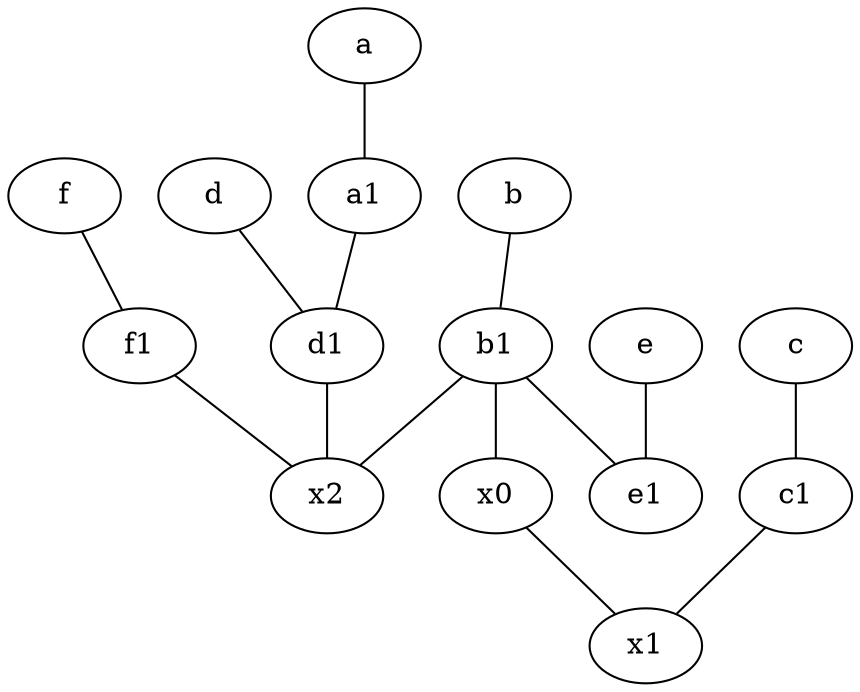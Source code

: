 graph {
	node [labelfontsize=50]
	a1 [labelfontsize=50 pos="8,3!"]
	f1 [labelfontsize=50 pos="3,8!"]
	e1 [labelfontsize=50 pos="7,7!"]
	b1 [labelfontsize=50 pos="9,4!"]
	d1 [labelfontsize=50 pos="3,5!"]
	f [labelfontsize=50 pos="3,9!"]
	x2 [labelfontsize=50]
	c1 [labelfontsize=50 pos="4.5,3!"]
	x0 [labelfontsize=50]
	x1 [labelfontsize=50]
	c -- c1
	a1 -- d1
	x0 -- x1
	d -- d1
	e -- e1
	b -- b1
	c1 -- x1
	d1 -- x2
	b1 -- x2
	b1 -- e1
	b1 -- x0
	f1 -- x2
	f -- f1
	a -- a1
}
